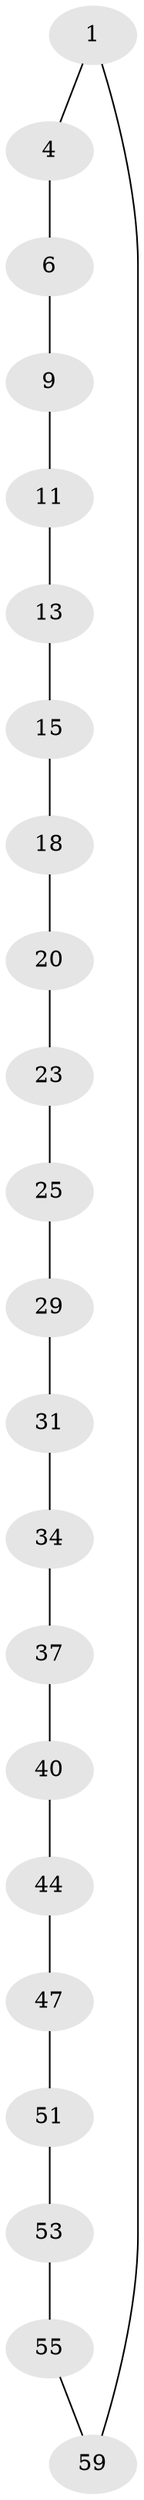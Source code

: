 // original degree distribution, {2: 1.0}
// Generated by graph-tools (version 1.1) at 2025/20/03/04/25 18:20:03]
// undirected, 22 vertices, 22 edges
graph export_dot {
graph [start="1"]
  node [color=gray90,style=filled];
  1 [super="+2+61"];
  4 [super="+5"];
  6 [super="+7"];
  9 [super="+10"];
  11 [super="+12"];
  13 [super="+14"];
  15 [super="+16"];
  18 [super="+19"];
  20 [super="+21"];
  23 [super="+24"];
  25 [super="+26"];
  29 [super="+30"];
  31 [super="+32"];
  34 [super="+35"];
  37 [super="+38"];
  40 [super="+41"];
  44 [super="+45"];
  47 [super="+48"];
  51 [super="+52"];
  53 [super="+54"];
  55 [super="+56"];
  59 [super="+60"];
  1 -- 4;
  1 -- 59;
  4 -- 6;
  6 -- 9;
  9 -- 11;
  11 -- 13;
  13 -- 15;
  15 -- 18;
  18 -- 20;
  20 -- 23;
  23 -- 25;
  25 -- 29;
  29 -- 31;
  31 -- 34;
  34 -- 37;
  37 -- 40;
  40 -- 44;
  44 -- 47;
  47 -- 51;
  51 -- 53;
  53 -- 55;
  55 -- 59;
}
